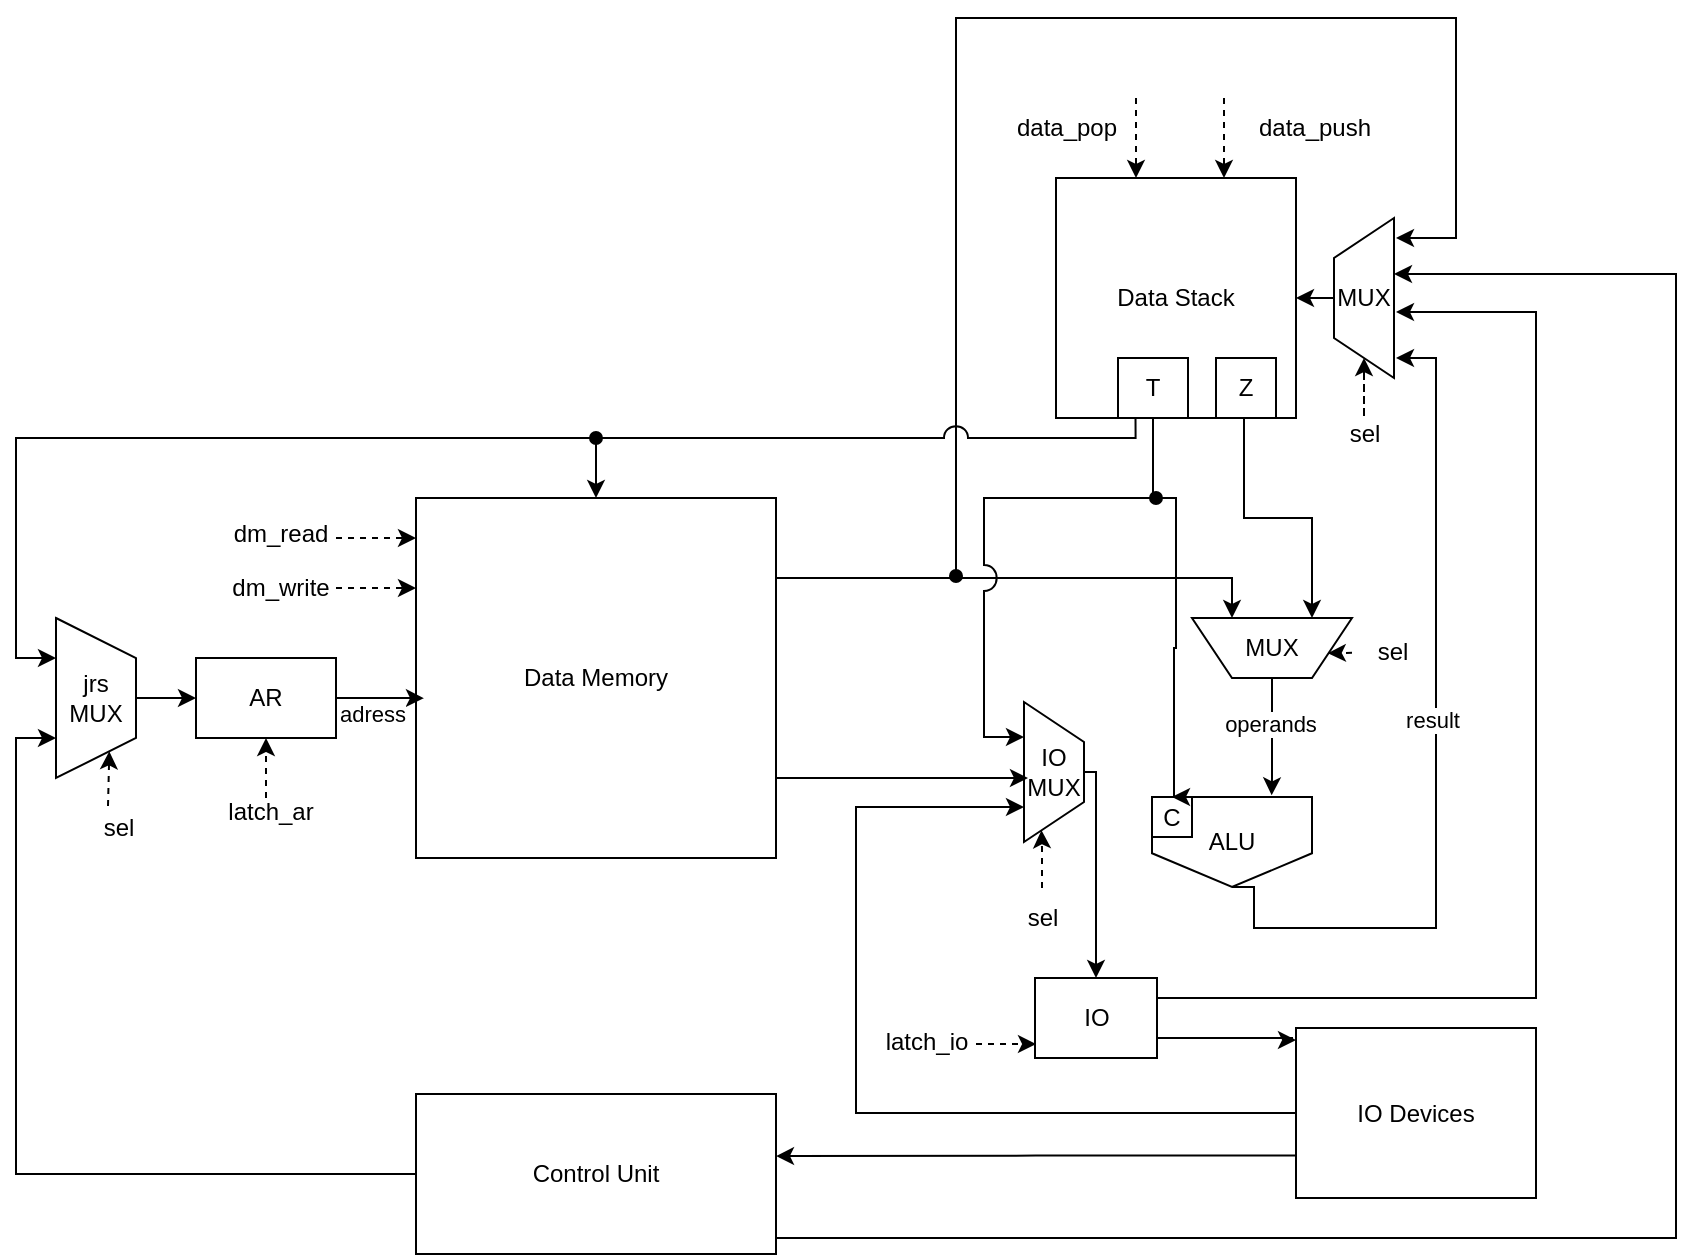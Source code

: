 <mxfile version="28.1.2">
  <diagram name="Страница — 1" id="j2LrrgSGsXx05MhXZqLG">
    <mxGraphModel dx="1301" dy="1689" grid="1" gridSize="10" guides="1" tooltips="1" connect="1" arrows="1" fold="1" page="1" pageScale="1" pageWidth="1100" pageHeight="850" math="0" shadow="0">
      <root>
        <mxCell id="0" />
        <mxCell id="1" parent="0" />
        <mxCell id="ph01uLmYoId5l7dZ_dLc-10" value="Data Stack" style="rounded=0;whiteSpace=wrap;html=1;fillColor=none;" parent="1" vertex="1">
          <mxGeometry x="720" y="40" width="120" height="120" as="geometry" />
        </mxCell>
        <mxCell id="ph01uLmYoId5l7dZ_dLc-28" style="edgeStyle=orthogonalEdgeStyle;rounded=0;orthogonalLoop=1;jettySize=auto;html=1;exitX=0.5;exitY=0;exitDx=0;exitDy=0;entryX=0.748;entryY=-0.018;entryDx=0;entryDy=0;entryPerimeter=0;" parent="1" source="ph01uLmYoId5l7dZ_dLc-11" target="ph01uLmYoId5l7dZ_dLc-12" edge="1">
          <mxGeometry relative="1" as="geometry">
            <Array as="points">
              <mxPoint x="828" y="340" />
              <mxPoint x="828" y="340" />
            </Array>
          </mxGeometry>
        </mxCell>
        <mxCell id="ph01uLmYoId5l7dZ_dLc-88" value="operands" style="edgeLabel;html=1;align=center;verticalAlign=middle;resizable=0;points=[];" parent="ph01uLmYoId5l7dZ_dLc-28" vertex="1" connectable="0">
          <mxGeometry x="-0.225" y="-1" relative="1" as="geometry">
            <mxPoint as="offset" />
          </mxGeometry>
        </mxCell>
        <mxCell id="ph01uLmYoId5l7dZ_dLc-11" value="MUX" style="shape=trapezoid;perimeter=trapezoidPerimeter;whiteSpace=wrap;html=1;fixedSize=1;direction=west;fillColor=none;" parent="1" vertex="1">
          <mxGeometry x="788" y="260" width="80" height="30" as="geometry" />
        </mxCell>
        <mxCell id="ph01uLmYoId5l7dZ_dLc-14" value="" style="group" parent="1" vertex="1" connectable="0">
          <mxGeometry x="768" y="319.5" width="80" height="75" as="geometry" />
        </mxCell>
        <mxCell id="ph01uLmYoId5l7dZ_dLc-12" value="ALU" style="shape=offPageConnector;whiteSpace=wrap;html=1;fillColor=none;" parent="ph01uLmYoId5l7dZ_dLc-14" vertex="1">
          <mxGeometry y="30" width="80" height="45" as="geometry" />
        </mxCell>
        <mxCell id="ph01uLmYoId5l7dZ_dLc-13" value="C" style="rounded=0;whiteSpace=wrap;html=1;fillColor=none;" parent="ph01uLmYoId5l7dZ_dLc-14" vertex="1">
          <mxGeometry y="30" width="20" height="20" as="geometry" />
        </mxCell>
        <mxCell id="ph01uLmYoId5l7dZ_dLc-27" style="edgeStyle=orthogonalEdgeStyle;rounded=0;orthogonalLoop=1;jettySize=auto;html=1;exitX=1;exitY=0.25;exitDx=0;exitDy=0;entryX=0.75;entryY=1;entryDx=0;entryDy=0;" parent="1" source="ph01uLmYoId5l7dZ_dLc-15" target="ph01uLmYoId5l7dZ_dLc-11" edge="1">
          <mxGeometry relative="1" as="geometry">
            <Array as="points">
              <mxPoint x="580" y="240" />
              <mxPoint x="808" y="240" />
            </Array>
          </mxGeometry>
        </mxCell>
        <mxCell id="ph01uLmYoId5l7dZ_dLc-43" style="edgeStyle=orthogonalEdgeStyle;rounded=0;orthogonalLoop=1;jettySize=auto;html=1;startArrow=oval;startFill=1;" parent="1" edge="1">
          <mxGeometry relative="1" as="geometry">
            <mxPoint x="670" y="239" as="sourcePoint" />
            <mxPoint x="890" y="70" as="targetPoint" />
            <Array as="points">
              <mxPoint x="670" y="-40" />
              <mxPoint x="920" y="-40" />
              <mxPoint x="920" y="70" />
            </Array>
          </mxGeometry>
        </mxCell>
        <mxCell id="ph01uLmYoId5l7dZ_dLc-15" value="Data Memory" style="whiteSpace=wrap;html=1;aspect=fixed;fillColor=none;" parent="1" vertex="1">
          <mxGeometry x="400" y="200" width="180" height="180" as="geometry" />
        </mxCell>
        <mxCell id="ph01uLmYoId5l7dZ_dLc-55" style="edgeStyle=orthogonalEdgeStyle;rounded=0;orthogonalLoop=1;jettySize=auto;html=1;exitX=0.5;exitY=1;exitDx=0;exitDy=0;entryX=0.25;entryY=1;entryDx=0;entryDy=0;" parent="1" target="ph01uLmYoId5l7dZ_dLc-11" edge="1">
          <mxGeometry relative="1" as="geometry">
            <mxPoint x="814" y="160" as="sourcePoint" />
            <mxPoint x="812.5" y="264" as="targetPoint" />
            <Array as="points">
              <mxPoint x="814" y="210" />
              <mxPoint x="848" y="210" />
            </Array>
          </mxGeometry>
        </mxCell>
        <mxCell id="ph01uLmYoId5l7dZ_dLc-16" value="Z" style="rounded=0;whiteSpace=wrap;html=1;fillColor=none;" parent="1" vertex="1">
          <mxGeometry x="800" y="130" width="30" height="30" as="geometry" />
        </mxCell>
        <mxCell id="ph01uLmYoId5l7dZ_dLc-17" value="T" style="rounded=0;whiteSpace=wrap;html=1;fillColor=none;" parent="1" vertex="1">
          <mxGeometry x="751" y="130" width="35" height="30" as="geometry" />
        </mxCell>
        <mxCell id="ph01uLmYoId5l7dZ_dLc-19" value="" style="endArrow=classic;html=1;rounded=0;entryX=0.5;entryY=0;entryDx=0;entryDy=0;dashed=1;" parent="1" edge="1">
          <mxGeometry width="50" height="50" relative="1" as="geometry">
            <mxPoint x="760" as="sourcePoint" />
            <mxPoint x="760" y="40" as="targetPoint" />
          </mxGeometry>
        </mxCell>
        <mxCell id="ph01uLmYoId5l7dZ_dLc-20" value="" style="endArrow=classic;html=1;rounded=0;entryX=0.75;entryY=0;entryDx=0;entryDy=0;dashed=1;" parent="1" edge="1">
          <mxGeometry width="50" height="50" relative="1" as="geometry">
            <mxPoint x="804" as="sourcePoint" />
            <mxPoint x="804" y="40" as="targetPoint" />
          </mxGeometry>
        </mxCell>
        <mxCell id="ph01uLmYoId5l7dZ_dLc-21" value="data_push" style="text;html=1;align=center;verticalAlign=middle;resizable=0;points=[];autosize=1;strokeColor=none;fillColor=none;" parent="1" vertex="1">
          <mxGeometry x="809" width="80" height="30" as="geometry" />
        </mxCell>
        <mxCell id="ph01uLmYoId5l7dZ_dLc-22" value="data_pop" style="text;html=1;align=center;verticalAlign=middle;resizable=0;points=[];autosize=1;strokeColor=none;fillColor=none;rotation=0;" parent="1" vertex="1">
          <mxGeometry x="690" width="70" height="30" as="geometry" />
        </mxCell>
        <mxCell id="ph01uLmYoId5l7dZ_dLc-29" style="edgeStyle=orthogonalEdgeStyle;rounded=0;orthogonalLoop=1;jettySize=auto;html=1;exitX=0.5;exitY=1;exitDx=0;exitDy=0;" parent="1" source="ph01uLmYoId5l7dZ_dLc-12" edge="1">
          <mxGeometry relative="1" as="geometry">
            <mxPoint x="890" y="130" as="targetPoint" />
            <Array as="points">
              <mxPoint x="819" y="415" />
              <mxPoint x="910" y="415" />
              <mxPoint x="910" y="130" />
            </Array>
          </mxGeometry>
        </mxCell>
        <mxCell id="ph01uLmYoId5l7dZ_dLc-30" value="result" style="edgeLabel;html=1;align=center;verticalAlign=middle;resizable=0;points=[];" parent="ph01uLmYoId5l7dZ_dLc-29" vertex="1" connectable="0">
          <mxGeometry x="0.061" y="2" relative="1" as="geometry">
            <mxPoint as="offset" />
          </mxGeometry>
        </mxCell>
        <mxCell id="ph01uLmYoId5l7dZ_dLc-32" value="sel" style="text;html=1;align=center;verticalAlign=middle;resizable=0;points=[];autosize=1;strokeColor=none;fillColor=none;" parent="1" vertex="1">
          <mxGeometry x="868" y="262" width="40" height="30" as="geometry" />
        </mxCell>
        <mxCell id="ph01uLmYoId5l7dZ_dLc-33" value="AR" style="rounded=0;whiteSpace=wrap;html=1;fillColor=none;" parent="1" vertex="1">
          <mxGeometry x="290" y="280" width="70" height="40" as="geometry" />
        </mxCell>
        <mxCell id="ph01uLmYoId5l7dZ_dLc-34" style="edgeStyle=orthogonalEdgeStyle;rounded=0;orthogonalLoop=1;jettySize=auto;html=1;exitX=1;exitY=0.5;exitDx=0;exitDy=0;entryX=0.022;entryY=0.556;entryDx=0;entryDy=0;entryPerimeter=0;" parent="1" source="ph01uLmYoId5l7dZ_dLc-33" target="ph01uLmYoId5l7dZ_dLc-15" edge="1">
          <mxGeometry relative="1" as="geometry" />
        </mxCell>
        <mxCell id="ph01uLmYoId5l7dZ_dLc-58" value="adress" style="edgeLabel;html=1;align=center;verticalAlign=middle;resizable=0;points=[];" parent="ph01uLmYoId5l7dZ_dLc-34" vertex="1" connectable="0">
          <mxGeometry x="-0.087" y="-2" relative="1" as="geometry">
            <mxPoint x="-2" y="6" as="offset" />
          </mxGeometry>
        </mxCell>
        <mxCell id="ph01uLmYoId5l7dZ_dLc-39" value="" style="endArrow=classic;html=1;rounded=0;entryX=0.151;entryY=0.413;entryDx=0;entryDy=0;dashed=1;entryPerimeter=0;" parent="1" source="ph01uLmYoId5l7dZ_dLc-32" target="ph01uLmYoId5l7dZ_dLc-11" edge="1">
          <mxGeometry width="50" height="50" relative="1" as="geometry">
            <mxPoint x="860" y="278" as="sourcePoint" />
            <mxPoint x="760" y="230" as="targetPoint" />
          </mxGeometry>
        </mxCell>
        <mxCell id="ph01uLmYoId5l7dZ_dLc-45" style="edgeStyle=orthogonalEdgeStyle;rounded=0;orthogonalLoop=1;jettySize=auto;html=1;exitX=0.5;exitY=0;exitDx=0;exitDy=0;entryX=0;entryY=0.5;entryDx=0;entryDy=0;" parent="1" source="ph01uLmYoId5l7dZ_dLc-44" target="ph01uLmYoId5l7dZ_dLc-33" edge="1">
          <mxGeometry relative="1" as="geometry" />
        </mxCell>
        <mxCell id="ph01uLmYoId5l7dZ_dLc-44" value="&lt;div&gt;jrs&lt;/div&gt;MUX" style="shape=trapezoid;perimeter=trapezoidPerimeter;whiteSpace=wrap;html=1;fixedSize=1;fillColor=none;direction=south;" parent="1" vertex="1">
          <mxGeometry x="220" y="260" width="40" height="80" as="geometry" />
        </mxCell>
        <mxCell id="ph01uLmYoId5l7dZ_dLc-46" value="sel" style="text;html=1;align=center;verticalAlign=middle;resizable=0;points=[];autosize=1;strokeColor=none;fillColor=none;" parent="1" vertex="1">
          <mxGeometry x="231" y="350" width="40" height="30" as="geometry" />
        </mxCell>
        <mxCell id="ph01uLmYoId5l7dZ_dLc-47" value="" style="endArrow=classic;html=1;rounded=0;entryX=1;entryY=0.25;entryDx=0;entryDy=0;exitX=0.375;exitY=0.133;exitDx=0;exitDy=0;exitPerimeter=0;dashed=1;" parent="1" source="ph01uLmYoId5l7dZ_dLc-46" target="ph01uLmYoId5l7dZ_dLc-44" edge="1">
          <mxGeometry width="50" height="50" relative="1" as="geometry">
            <mxPoint x="250" y="360" as="sourcePoint" />
            <mxPoint x="300" y="310" as="targetPoint" />
          </mxGeometry>
        </mxCell>
        <mxCell id="ph01uLmYoId5l7dZ_dLc-49" style="edgeStyle=orthogonalEdgeStyle;rounded=0;orthogonalLoop=1;jettySize=auto;html=1;exitX=0;exitY=0.5;exitDx=0;exitDy=0;entryX=0.75;entryY=1;entryDx=0;entryDy=0;" parent="1" source="ph01uLmYoId5l7dZ_dLc-48" target="ph01uLmYoId5l7dZ_dLc-44" edge="1">
          <mxGeometry relative="1" as="geometry" />
        </mxCell>
        <mxCell id="ph01uLmYoId5l7dZ_dLc-90" style="edgeStyle=orthogonalEdgeStyle;rounded=0;orthogonalLoop=1;jettySize=auto;html=1;exitX=1;exitY=0.75;exitDx=0;exitDy=0;entryX=0.75;entryY=1;entryDx=0;entryDy=0;" parent="1" edge="1">
          <mxGeometry relative="1" as="geometry">
            <mxPoint x="889" y="88" as="targetPoint" />
            <mxPoint x="580" y="566" as="sourcePoint" />
            <Array as="points">
              <mxPoint x="580" y="570" />
              <mxPoint x="1030" y="570" />
              <mxPoint x="1030" y="88" />
            </Array>
          </mxGeometry>
        </mxCell>
        <mxCell id="ph01uLmYoId5l7dZ_dLc-48" value="Control Unit" style="rounded=0;whiteSpace=wrap;html=1;fillColor=none;" parent="1" vertex="1">
          <mxGeometry x="400" y="498" width="180" height="80" as="geometry" />
        </mxCell>
        <mxCell id="ph01uLmYoId5l7dZ_dLc-77" style="edgeStyle=orthogonalEdgeStyle;rounded=0;orthogonalLoop=1;jettySize=auto;html=1;exitX=1;exitY=0.75;exitDx=0;exitDy=0;" parent="1" source="ph01uLmYoId5l7dZ_dLc-50" edge="1">
          <mxGeometry relative="1" as="geometry">
            <mxPoint x="840" y="471" as="targetPoint" />
            <Array as="points">
              <mxPoint x="838" y="470" />
            </Array>
          </mxGeometry>
        </mxCell>
        <mxCell id="ph01uLmYoId5l7dZ_dLc-78" style="edgeStyle=orthogonalEdgeStyle;rounded=0;orthogonalLoop=1;jettySize=auto;html=1;exitX=1;exitY=0.25;exitDx=0;exitDy=0;" parent="1" edge="1">
          <mxGeometry relative="1" as="geometry">
            <mxPoint x="890" y="107" as="targetPoint" />
            <mxPoint x="770.5" y="457" as="sourcePoint" />
            <Array as="points">
              <mxPoint x="771" y="450" />
              <mxPoint x="960" y="450" />
              <mxPoint x="960" y="107" />
            </Array>
          </mxGeometry>
        </mxCell>
        <mxCell id="ph01uLmYoId5l7dZ_dLc-50" value="IO" style="rounded=0;whiteSpace=wrap;html=1;fillColor=none;" parent="1" vertex="1">
          <mxGeometry x="709.5" y="440" width="61" height="40" as="geometry" />
        </mxCell>
        <mxCell id="ph01uLmYoId5l7dZ_dLc-75" style="edgeStyle=orthogonalEdgeStyle;rounded=0;orthogonalLoop=1;jettySize=auto;html=1;exitX=0;exitY=0.75;exitDx=0;exitDy=0;entryX=1;entryY=0.388;entryDx=0;entryDy=0;entryPerimeter=0;" parent="1" source="ph01uLmYoId5l7dZ_dLc-51" target="ph01uLmYoId5l7dZ_dLc-48" edge="1">
          <mxGeometry relative="1" as="geometry" />
        </mxCell>
        <mxCell id="ph01uLmYoId5l7dZ_dLc-87" style="edgeStyle=orthogonalEdgeStyle;rounded=0;orthogonalLoop=1;jettySize=auto;html=1;exitX=0;exitY=0.5;exitDx=0;exitDy=0;entryX=0.75;entryY=1;entryDx=0;entryDy=0;" parent="1" source="ph01uLmYoId5l7dZ_dLc-51" target="ph01uLmYoId5l7dZ_dLc-68" edge="1">
          <mxGeometry relative="1" as="geometry">
            <Array as="points">
              <mxPoint x="620" y="508" />
              <mxPoint x="620" y="354" />
            </Array>
          </mxGeometry>
        </mxCell>
        <mxCell id="ph01uLmYoId5l7dZ_dLc-51" value="IO Devices" style="rounded=0;whiteSpace=wrap;html=1;fillColor=none;" parent="1" vertex="1">
          <mxGeometry x="840" y="465" width="120" height="85" as="geometry" />
        </mxCell>
        <mxCell id="ph01uLmYoId5l7dZ_dLc-59" value="" style="edgeStyle=none;orthogonalLoop=1;jettySize=auto;html=1;rounded=0;entryX=0.5;entryY=1;entryDx=0;entryDy=0;dashed=1;" parent="1" target="ph01uLmYoId5l7dZ_dLc-33" edge="1">
          <mxGeometry width="100" relative="1" as="geometry">
            <mxPoint x="325" y="350" as="sourcePoint" />
            <mxPoint x="370" y="350" as="targetPoint" />
            <Array as="points" />
          </mxGeometry>
        </mxCell>
        <mxCell id="ph01uLmYoId5l7dZ_dLc-60" value="latch_ar" style="text;html=1;align=center;verticalAlign=middle;resizable=0;points=[];autosize=1;strokeColor=none;fillColor=none;" parent="1" vertex="1">
          <mxGeometry x="292" y="342" width="70" height="30" as="geometry" />
        </mxCell>
        <mxCell id="ph01uLmYoId5l7dZ_dLc-63" value="" style="edgeStyle=none;orthogonalLoop=1;jettySize=auto;html=1;rounded=0;dashed=1;" parent="1" edge="1">
          <mxGeometry width="100" relative="1" as="geometry">
            <mxPoint x="360" y="220" as="sourcePoint" />
            <mxPoint x="400" y="220" as="targetPoint" />
            <Array as="points" />
          </mxGeometry>
        </mxCell>
        <mxCell id="ph01uLmYoId5l7dZ_dLc-65" value="dm_read" style="text;html=1;align=center;verticalAlign=middle;resizable=0;points=[];autosize=1;strokeColor=none;fillColor=none;" parent="1" vertex="1">
          <mxGeometry x="297" y="203" width="70" height="30" as="geometry" />
        </mxCell>
        <mxCell id="ph01uLmYoId5l7dZ_dLc-66" value="" style="edgeStyle=none;orthogonalLoop=1;jettySize=auto;html=1;rounded=0;dashed=1;entryX=0;entryY=0.25;entryDx=0;entryDy=0;" parent="1" target="ph01uLmYoId5l7dZ_dLc-15" edge="1">
          <mxGeometry width="100" relative="1" as="geometry">
            <mxPoint x="360" y="245" as="sourcePoint" />
            <mxPoint x="420" y="220" as="targetPoint" />
            <Array as="points" />
          </mxGeometry>
        </mxCell>
        <mxCell id="ph01uLmYoId5l7dZ_dLc-67" value="dm_write" style="text;html=1;align=center;verticalAlign=middle;resizable=0;points=[];autosize=1;strokeColor=none;fillColor=none;" parent="1" vertex="1">
          <mxGeometry x="297" y="230" width="70" height="30" as="geometry" />
        </mxCell>
        <mxCell id="ph01uLmYoId5l7dZ_dLc-73" style="edgeStyle=orthogonalEdgeStyle;rounded=0;orthogonalLoop=1;jettySize=auto;html=1;entryX=0.5;entryY=0;entryDx=0;entryDy=0;exitX=0.5;exitY=0;exitDx=0;exitDy=0;" parent="1" source="ph01uLmYoId5l7dZ_dLc-68" target="ph01uLmYoId5l7dZ_dLc-50" edge="1">
          <mxGeometry relative="1" as="geometry">
            <Array as="points">
              <mxPoint x="740" y="337" />
            </Array>
          </mxGeometry>
        </mxCell>
        <mxCell id="ph01uLmYoId5l7dZ_dLc-68" value="IO MUX" style="shape=trapezoid;perimeter=trapezoidPerimeter;whiteSpace=wrap;html=1;fixedSize=1;fillColor=none;direction=south;" parent="1" vertex="1">
          <mxGeometry x="704" y="302" width="30" height="70" as="geometry" />
        </mxCell>
        <mxCell id="ph01uLmYoId5l7dZ_dLc-74" value="" style="edgeStyle=orthogonalEdgeStyle;orthogonalLoop=1;jettySize=auto;html=1;rounded=0;entryX=0.25;entryY=1;entryDx=0;entryDy=0;jumpStyle=arc;jumpSize=13;startArrow=none;startFill=0;exitX=0.5;exitY=1;exitDx=0;exitDy=0;" parent="1" source="ph01uLmYoId5l7dZ_dLc-17" target="ph01uLmYoId5l7dZ_dLc-68" edge="1">
          <mxGeometry width="100" relative="1" as="geometry">
            <mxPoint x="770" y="190" as="sourcePoint" />
            <mxPoint x="750" y="220" as="targetPoint" />
            <Array as="points">
              <mxPoint x="769" y="200" />
              <mxPoint x="684" y="200" />
              <mxPoint x="684" y="320" />
            </Array>
          </mxGeometry>
        </mxCell>
        <mxCell id="ph01uLmYoId5l7dZ_dLc-76" style="edgeStyle=orthogonalEdgeStyle;rounded=0;orthogonalLoop=1;jettySize=auto;html=1;exitX=1;exitY=0.75;exitDx=0;exitDy=0;entryX=0.643;entryY=0.967;entryDx=0;entryDy=0;entryPerimeter=0;" parent="1" edge="1">
          <mxGeometry relative="1" as="geometry">
            <mxPoint x="580" y="328" as="sourcePoint" />
            <mxPoint x="705.99" y="340.01" as="targetPoint" />
            <Array as="points">
              <mxPoint x="580" y="340" />
            </Array>
          </mxGeometry>
        </mxCell>
        <mxCell id="ph01uLmYoId5l7dZ_dLc-79" value="" style="edgeStyle=none;orthogonalLoop=1;jettySize=auto;html=1;rounded=0;dashed=1;" parent="1" edge="1">
          <mxGeometry width="100" relative="1" as="geometry">
            <mxPoint x="680" y="473" as="sourcePoint" />
            <mxPoint x="710" y="473" as="targetPoint" />
            <Array as="points" />
          </mxGeometry>
        </mxCell>
        <mxCell id="ph01uLmYoId5l7dZ_dLc-80" value="latch_io" style="text;html=1;align=center;verticalAlign=middle;resizable=0;points=[];autosize=1;strokeColor=none;fillColor=none;" parent="1" vertex="1">
          <mxGeometry x="625" y="457" width="60" height="30" as="geometry" />
        </mxCell>
        <mxCell id="ph01uLmYoId5l7dZ_dLc-82" style="edgeStyle=orthogonalEdgeStyle;rounded=0;orthogonalLoop=1;jettySize=auto;html=1;exitX=0.5;exitY=0;exitDx=0;exitDy=0;entryX=1;entryY=0.5;entryDx=0;entryDy=0;" parent="1" source="ph01uLmYoId5l7dZ_dLc-81" target="ph01uLmYoId5l7dZ_dLc-10" edge="1">
          <mxGeometry relative="1" as="geometry" />
        </mxCell>
        <mxCell id="ph01uLmYoId5l7dZ_dLc-81" value="MUX" style="shape=trapezoid;perimeter=trapezoidPerimeter;whiteSpace=wrap;html=1;fixedSize=1;direction=north;fillColor=none;" parent="1" vertex="1">
          <mxGeometry x="859" y="60" width="30" height="80" as="geometry" />
        </mxCell>
        <mxCell id="ph01uLmYoId5l7dZ_dLc-84" style="edgeStyle=orthogonalEdgeStyle;rounded=0;orthogonalLoop=1;jettySize=auto;html=1;entryX=1;entryY=0.75;entryDx=0;entryDy=0;dashed=1;" parent="1" source="ph01uLmYoId5l7dZ_dLc-83" target="ph01uLmYoId5l7dZ_dLc-68" edge="1">
          <mxGeometry relative="1" as="geometry" />
        </mxCell>
        <mxCell id="ph01uLmYoId5l7dZ_dLc-83" value="sel" style="text;html=1;align=center;verticalAlign=middle;resizable=0;points=[];autosize=1;strokeColor=none;fillColor=none;" parent="1" vertex="1">
          <mxGeometry x="693" y="395" width="40" height="30" as="geometry" />
        </mxCell>
        <mxCell id="ph01uLmYoId5l7dZ_dLc-86" style="edgeStyle=orthogonalEdgeStyle;rounded=0;orthogonalLoop=1;jettySize=auto;html=1;entryX=0;entryY=0.5;entryDx=0;entryDy=0;dashed=1;" parent="1" source="ph01uLmYoId5l7dZ_dLc-85" target="ph01uLmYoId5l7dZ_dLc-81" edge="1">
          <mxGeometry relative="1" as="geometry" />
        </mxCell>
        <mxCell id="ph01uLmYoId5l7dZ_dLc-85" value="sel" style="text;html=1;align=center;verticalAlign=middle;resizable=0;points=[];autosize=1;strokeColor=none;fillColor=none;" parent="1" vertex="1">
          <mxGeometry x="854" y="153" width="40" height="30" as="geometry" />
        </mxCell>
        <mxCell id="ph01uLmYoId5l7dZ_dLc-91" value="" style="edgeStyle=orthogonalEdgeStyle;orthogonalLoop=1;jettySize=auto;html=1;rounded=0;exitX=0.25;exitY=1;exitDx=0;exitDy=0;entryX=0.25;entryY=1;entryDx=0;entryDy=0;jumpStyle=arc;jumpSize=12;" parent="1" source="ph01uLmYoId5l7dZ_dLc-17" edge="1" target="ph01uLmYoId5l7dZ_dLc-44">
          <mxGeometry width="100" relative="1" as="geometry">
            <mxPoint x="700" y="180" as="sourcePoint" />
            <mxPoint x="490" y="160" as="targetPoint" />
            <Array as="points">
              <mxPoint x="760" y="170" />
              <mxPoint x="200" y="170" />
              <mxPoint x="200" y="280" />
            </Array>
          </mxGeometry>
        </mxCell>
        <mxCell id="0Ebu1gB2lMmuUdV_STJC-1" value="" style="endArrow=classic;html=1;rounded=0;entryX=0.5;entryY=0;entryDx=0;entryDy=0;startArrow=oval;startFill=1;" edge="1" parent="1" target="ph01uLmYoId5l7dZ_dLc-15">
          <mxGeometry width="50" height="50" relative="1" as="geometry">
            <mxPoint x="490" y="170" as="sourcePoint" />
            <mxPoint x="670" y="230" as="targetPoint" />
          </mxGeometry>
        </mxCell>
        <mxCell id="0Ebu1gB2lMmuUdV_STJC-2" value="" style="endArrow=classic;html=1;rounded=0;edgeStyle=orthogonalEdgeStyle;entryX=0.5;entryY=0;entryDx=0;entryDy=0;startArrow=oval;startFill=1;" edge="1" parent="1">
          <mxGeometry width="50" height="50" relative="1" as="geometry">
            <mxPoint x="770" y="200" as="sourcePoint" />
            <mxPoint x="778" y="349.5" as="targetPoint" />
            <Array as="points">
              <mxPoint x="780" y="200" />
              <mxPoint x="780" y="275" />
              <mxPoint x="779" y="275" />
              <mxPoint x="779" y="350" />
            </Array>
          </mxGeometry>
        </mxCell>
      </root>
    </mxGraphModel>
  </diagram>
</mxfile>
